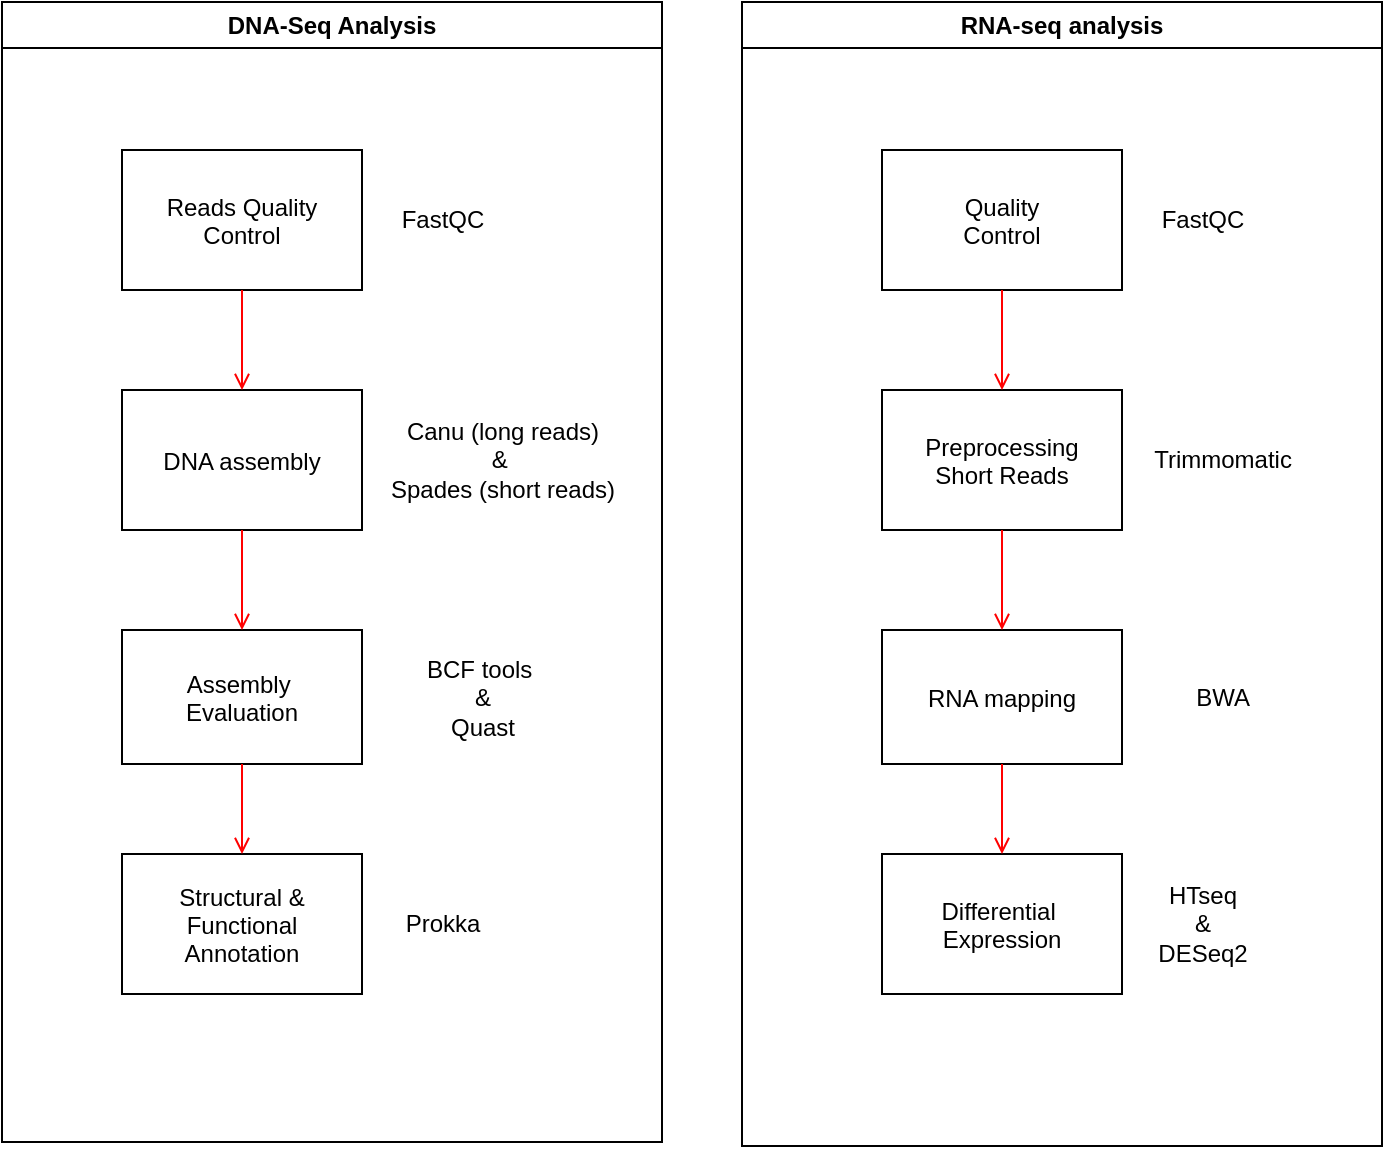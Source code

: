 <mxfile version="24.1.0" type="device">
  <diagram name="Page-1" id="e7e014a7-5840-1c2e-5031-d8a46d1fe8dd">
    <mxGraphModel dx="1674" dy="788" grid="1" gridSize="10" guides="1" tooltips="1" connect="1" arrows="1" fold="1" page="1" pageScale="1" pageWidth="1169" pageHeight="826" background="none" math="0" shadow="0">
      <root>
        <mxCell id="0" />
        <mxCell id="1" parent="0" />
        <mxCell id="2" value="DNA-Seq Analysis" style="swimlane;whiteSpace=wrap" parent="1" vertex="1">
          <mxGeometry x="110" y="128" width="330" height="570" as="geometry" />
        </mxCell>
        <mxCell id="7" value="Reads Quality&#xa;Control" style="" parent="2" vertex="1">
          <mxGeometry x="60" y="74" width="120" height="70" as="geometry" />
        </mxCell>
        <mxCell id="8" value="DNA assembly" style="" parent="2" vertex="1">
          <mxGeometry x="60" y="194" width="120" height="70" as="geometry" />
        </mxCell>
        <mxCell id="9" value="" style="endArrow=open;strokeColor=#FF0000;endFill=1;rounded=0" parent="2" source="7" target="8" edge="1">
          <mxGeometry relative="1" as="geometry" />
        </mxCell>
        <mxCell id="10" value="Assembly &#xa;Evaluation" style="" parent="2" vertex="1">
          <mxGeometry x="60" y="314" width="120" height="67" as="geometry" />
        </mxCell>
        <mxCell id="11" value="" style="endArrow=open;strokeColor=#FF0000;endFill=1;rounded=0" parent="2" source="8" target="10" edge="1">
          <mxGeometry relative="1" as="geometry" />
        </mxCell>
        <mxCell id="zeDim5s6wgO88cmO0eMn-42" value="Canu (long reads)&lt;div&gt;&amp;amp;&amp;nbsp;&lt;/div&gt;&lt;div&gt;Spades (short reads)&lt;/div&gt;" style="text;html=1;align=center;verticalAlign=middle;resizable=0;points=[];autosize=1;strokeColor=none;fillColor=none;" vertex="1" parent="2">
          <mxGeometry x="180" y="199" width="140" height="60" as="geometry" />
        </mxCell>
        <mxCell id="zeDim5s6wgO88cmO0eMn-43" value="Structural &amp;&#xa;Functional&#xa;Annotation" style="" vertex="1" parent="2">
          <mxGeometry x="60" y="426" width="120" height="70" as="geometry" />
        </mxCell>
        <mxCell id="zeDim5s6wgO88cmO0eMn-44" value="" style="endArrow=open;strokeColor=#FF0000;endFill=1;rounded=0;exitX=0.5;exitY=1;exitDx=0;exitDy=0;" edge="1" parent="2" target="zeDim5s6wgO88cmO0eMn-43" source="10">
          <mxGeometry relative="1" as="geometry">
            <mxPoint x="120" y="386" as="sourcePoint" />
          </mxGeometry>
        </mxCell>
        <mxCell id="zeDim5s6wgO88cmO0eMn-41" value="FastQC" style="text;html=1;align=center;verticalAlign=middle;resizable=0;points=[];autosize=1;strokeColor=none;fillColor=none;" vertex="1" parent="2">
          <mxGeometry x="190" y="94" width="60" height="30" as="geometry" />
        </mxCell>
        <mxCell id="zeDim5s6wgO88cmO0eMn-47" value="BCF tools&amp;nbsp;&lt;div&gt;&amp;amp;&lt;/div&gt;&lt;div&gt;Quast&lt;/div&gt;" style="text;html=1;align=center;verticalAlign=middle;resizable=0;points=[];autosize=1;strokeColor=none;fillColor=none;" vertex="1" parent="2">
          <mxGeometry x="200" y="317.5" width="80" height="60" as="geometry" />
        </mxCell>
        <mxCell id="zeDim5s6wgO88cmO0eMn-48" value="Prokka" style="text;html=1;align=center;verticalAlign=middle;resizable=0;points=[];autosize=1;strokeColor=none;fillColor=none;" vertex="1" parent="2">
          <mxGeometry x="190" y="446" width="60" height="30" as="geometry" />
        </mxCell>
        <mxCell id="3" value="RNA-seq analysis" style="swimlane;whiteSpace=wrap" parent="1" vertex="1">
          <mxGeometry x="480" y="128" width="320" height="572" as="geometry" />
        </mxCell>
        <mxCell id="zeDim5s6wgO88cmO0eMn-51" value="Quality&#xa;Control" style="" vertex="1" parent="3">
          <mxGeometry x="70" y="74" width="120" height="70" as="geometry" />
        </mxCell>
        <mxCell id="zeDim5s6wgO88cmO0eMn-52" value="Preprocessing&#xa;Short Reads" style="" vertex="1" parent="3">
          <mxGeometry x="70" y="194" width="120" height="70" as="geometry" />
        </mxCell>
        <mxCell id="zeDim5s6wgO88cmO0eMn-53" value="" style="endArrow=open;strokeColor=#FF0000;endFill=1;rounded=0" edge="1" parent="3" source="zeDim5s6wgO88cmO0eMn-51" target="zeDim5s6wgO88cmO0eMn-52">
          <mxGeometry relative="1" as="geometry" />
        </mxCell>
        <mxCell id="zeDim5s6wgO88cmO0eMn-54" value="RNA mapping" style="" vertex="1" parent="3">
          <mxGeometry x="70" y="314" width="120" height="67" as="geometry" />
        </mxCell>
        <mxCell id="zeDim5s6wgO88cmO0eMn-55" value="" style="endArrow=open;strokeColor=#FF0000;endFill=1;rounded=0" edge="1" parent="3" source="zeDim5s6wgO88cmO0eMn-52" target="zeDim5s6wgO88cmO0eMn-54">
          <mxGeometry relative="1" as="geometry" />
        </mxCell>
        <mxCell id="zeDim5s6wgO88cmO0eMn-56" value="Differential &#xa;Expression" style="" vertex="1" parent="3">
          <mxGeometry x="70" y="426" width="120" height="70" as="geometry" />
        </mxCell>
        <mxCell id="zeDim5s6wgO88cmO0eMn-57" value="" style="endArrow=open;strokeColor=#FF0000;endFill=1;rounded=0;exitX=0.5;exitY=1;exitDx=0;exitDy=0;" edge="1" parent="3" source="zeDim5s6wgO88cmO0eMn-54" target="zeDim5s6wgO88cmO0eMn-56">
          <mxGeometry relative="1" as="geometry">
            <mxPoint x="130" y="386" as="sourcePoint" />
          </mxGeometry>
        </mxCell>
        <mxCell id="zeDim5s6wgO88cmO0eMn-58" value="FastQC" style="text;html=1;align=center;verticalAlign=middle;resizable=0;points=[];autosize=1;strokeColor=none;fillColor=none;" vertex="1" parent="3">
          <mxGeometry x="200" y="94" width="60" height="30" as="geometry" />
        </mxCell>
        <mxCell id="zeDim5s6wgO88cmO0eMn-59" value="BWA" style="text;html=1;align=center;verticalAlign=middle;resizable=0;points=[];autosize=1;strokeColor=none;fillColor=none;" vertex="1" parent="3">
          <mxGeometry x="215" y="332.5" width="50" height="30" as="geometry" />
        </mxCell>
        <mxCell id="zeDim5s6wgO88cmO0eMn-60" value="HTseq&lt;div&gt;&amp;amp;&lt;/div&gt;&lt;div&gt;DESeq2&lt;/div&gt;" style="text;html=1;align=center;verticalAlign=middle;resizable=0;points=[];autosize=1;strokeColor=none;fillColor=none;" vertex="1" parent="3">
          <mxGeometry x="195" y="431" width="70" height="60" as="geometry" />
        </mxCell>
        <mxCell id="zeDim5s6wgO88cmO0eMn-61" value="Trimmomatic" style="text;html=1;align=center;verticalAlign=middle;resizable=0;points=[];autosize=1;strokeColor=none;fillColor=none;" vertex="1" parent="3">
          <mxGeometry x="195" y="214" width="90" height="30" as="geometry" />
        </mxCell>
      </root>
    </mxGraphModel>
  </diagram>
</mxfile>
